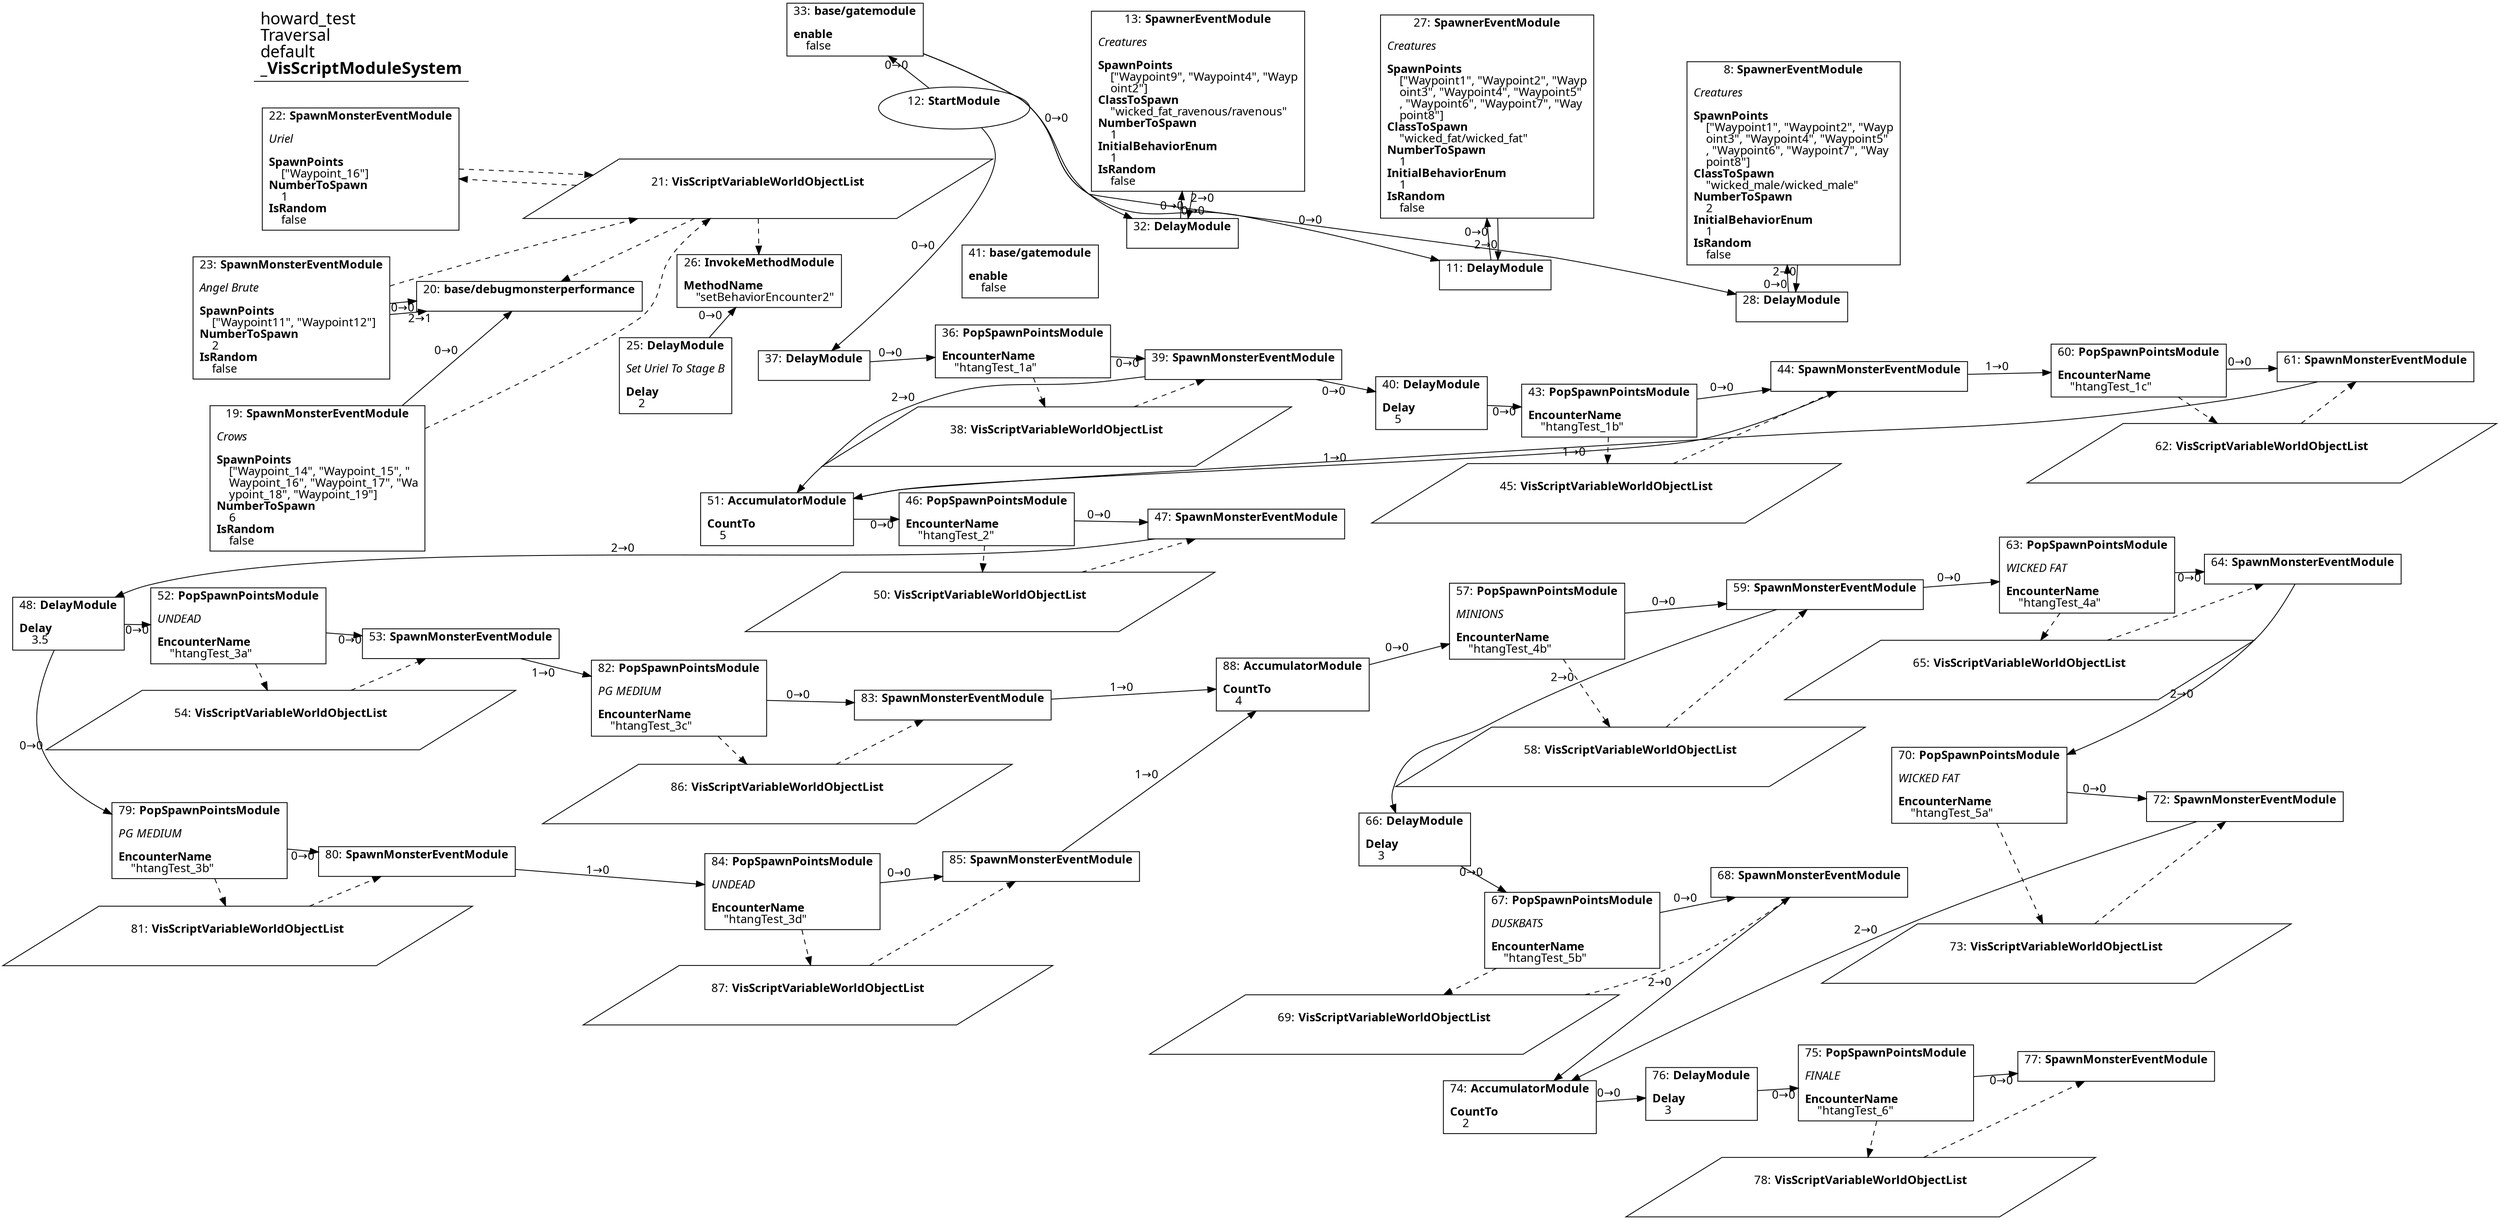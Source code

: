 digraph {
    layout = fdp;
    overlap = prism;
    sep = "+16";
    splines = spline;

    node [ shape = box ];

    graph [ fontname = "Segoe UI" ];
    node [ fontname = "Segoe UI" ];
    edge [ fontname = "Segoe UI" ];

    8 [ label = <8: <b>SpawnerEventModule</b><br/><br/><i>Creatures<br align="left"/></i><br align="left"/><b>SpawnPoints</b><br align="left"/>    [&quot;Waypoint1&quot;, &quot;Waypoint2&quot;, &quot;Wayp<br align="left"/>    oint3&quot;, &quot;Waypoint4&quot;, &quot;Waypoint5&quot;<br align="left"/>    , &quot;Waypoint6&quot;, &quot;Waypoint7&quot;, &quot;Way<br align="left"/>    point8&quot;]<br align="left"/><b>ClassToSpawn</b><br align="left"/>    &quot;wicked_male/wicked_male&quot;<br align="left"/><b>NumberToSpawn</b><br align="left"/>    2<br align="left"/><b>InitialBehaviorEnum</b><br align="left"/>    1<br align="left"/><b>IsRandom</b><br align="left"/>    false<br align="left"/>> ];
    8 [ pos = "1.3870001,0.13800001!" ];
    8 -> 28 [ label = "2→0" ];

    11 [ label = <11: <b>DelayModule</b><br/><br/>> ];
    11 [ pos = "1.1090001,-0.08400001!" ];
    11 -> 27 [ label = "0→0" ];

    12 [ label = <12: <b>StartModule</b><br/><br/>> ];
    12 [ shape = oval ]
    12 [ pos = "0.16800001,0.23200001!" ];
    12 -> 33 [ label = "0→0" ];
    12 -> 37 [ label = "0→0" ];

    13 [ label = <13: <b>SpawnerEventModule</b><br/><br/><i>Creatures<br align="left"/></i><br align="left"/><b>SpawnPoints</b><br align="left"/>    [&quot;Waypoint9&quot;, &quot;Waypoint4&quot;, &quot;Wayp<br align="left"/>    oint2&quot;]<br align="left"/><b>ClassToSpawn</b><br align="left"/>    &quot;wicked_fat_ravenous/ravenous&quot;<br align="left"/><b>NumberToSpawn</b><br align="left"/>    1<br align="left"/><b>InitialBehaviorEnum</b><br align="left"/>    1<br align="left"/><b>IsRandom</b><br align="left"/>    false<br align="left"/>> ];
    13 [ pos = "0.80100006,0.17300001!" ];
    13 -> 32 [ label = "2→0" ];

    19 [ label = <19: <b>SpawnMonsterEventModule</b><br/><br/><i>Crows<br align="left"/></i><br align="left"/><b>SpawnPoints</b><br align="left"/>    [&quot;Waypoint_14&quot;, &quot;Waypoint_15&quot;, &quot;<br align="left"/>    Waypoint_16&quot;, &quot;Waypoint_17&quot;, &quot;Wa<br align="left"/>    ypoint_18&quot;, &quot;Waypoint_19&quot;]<br align="left"/><b>NumberToSpawn</b><br align="left"/>    6<br align="left"/><b>IsRandom</b><br align="left"/>    false<br align="left"/>> ];
    19 [ pos = "-0.96300006,-0.29700002!" ];
    19 -> 20 [ label = "0→0" ];
    19 -> 21 [ style = dashed ];

    20 [ label = <20: <b>base/debugmonsterperformance</b><br/><br/>> ];
    20 [ pos = "-0.67800003,-0.038000003!" ];
    21 -> 20 [ style = dashed ];

    21 [ label = <21: <b>VisScriptVariableWorldObjectList</b><br/><br/>> ];
    21 [ shape = parallelogram ]
    21 [ pos = "-0.42700002,0.124000005!" ];

    22 [ label = <22: <b>SpawnMonsterEventModule</b><br/><br/><i>Uriel<br align="left"/></i><br align="left"/><b>SpawnPoints</b><br align="left"/>    [&quot;Waypoint_16&quot;]<br align="left"/><b>NumberToSpawn</b><br align="left"/>    1<br align="left"/><b>IsRandom</b><br align="left"/>    false<br align="left"/>> ];
    22 [ pos = "-0.98100007,0.22700001!" ];
    22 -> 21 [ style = dashed ];
    21 -> 22 [ style = dashed ];

    23 [ label = <23: <b>SpawnMonsterEventModule</b><br/><br/><i>Angel Brute<br align="left"/></i><br align="left"/><b>SpawnPoints</b><br align="left"/>    [&quot;Waypoint11&quot;, &quot;Waypoint12&quot;]<br align="left"/><b>NumberToSpawn</b><br align="left"/>    2<br align="left"/><b>IsRandom</b><br align="left"/>    false<br align="left"/>> ];
    23 [ pos = "-0.97400004,-0.030000001!" ];
    23 -> 20 [ label = "0→0" ];
    23 -> 20 [ label = "2→1" ];
    23 -> 21 [ style = dashed ];

    25 [ label = <25: <b>DelayModule</b><br/><br/><i>Set Uriel To Stage B<br align="left"/></i><br align="left"/><b>Delay</b><br align="left"/>    2<br align="left"/>> ];
    25 [ pos = "-0.386,-0.20300001!" ];
    25 -> 26 [ label = "0→0" ];

    26 [ label = <26: <b>InvokeMethodModule</b><br/><br/><b>MethodName</b><br align="left"/>    &quot;setBehaviorEncounter2&quot;<br align="left"/>> ];
    26 [ pos = "-0.381,-0.024!" ];
    21 -> 26 [ style = dashed ];

    27 [ label = <27: <b>SpawnerEventModule</b><br/><br/><i>Creatures<br align="left"/></i><br align="left"/><b>SpawnPoints</b><br align="left"/>    [&quot;Waypoint1&quot;, &quot;Waypoint2&quot;, &quot;Wayp<br align="left"/>    oint3&quot;, &quot;Waypoint4&quot;, &quot;Waypoint5&quot;<br align="left"/>    , &quot;Waypoint6&quot;, &quot;Waypoint7&quot;, &quot;Way<br align="left"/>    point8&quot;]<br align="left"/><b>ClassToSpawn</b><br align="left"/>    &quot;wicked_fat/wicked_fat&quot;<br align="left"/><b>NumberToSpawn</b><br align="left"/>    1<br align="left"/><b>InitialBehaviorEnum</b><br align="left"/>    1<br align="left"/><b>IsRandom</b><br align="left"/>    false<br align="left"/>> ];
    27 [ pos = "1.167,0.2!" ];
    27 -> 11 [ label = "2→0" ];

    28 [ label = <28: <b>DelayModule</b><br/><br/>> ];
    28 [ pos = "1.389,-0.078!" ];
    28 -> 8 [ label = "0→0" ];

    32 [ label = <32: <b>DelayModule</b><br/><br/>> ];
    32 [ pos = "0.726,-0.036000002!" ];
    32 -> 13 [ label = "0→0" ];

    33 [ label = <33: <b>base/gatemodule</b><br/><br/><b>enable</b><br align="left"/>    false<br align="left"/>> ];
    33 [ pos = "0.611,0.22800002!" ];
    33 -> 32 [ label = "0→0" ];
    33 -> 11 [ label = "0→0" ];
    33 -> 28 [ label = "0→0" ];

    36 [ label = <36: <b>PopSpawnPointsModule</b><br/><br/><b>EncounterName</b><br align="left"/>    &quot;htangTest_1a&quot;<br align="left"/>> ];
    36 [ pos = "0.35300002,-0.45600003!" ];
    36 -> 39 [ label = "0→0" ];
    36 -> 38 [ style = dashed ];

    37 [ label = <37: <b>DelayModule</b><br/><br/>> ];
    37 [ pos = "0.20600002,-0.46300003!" ];
    37 -> 36 [ label = "0→0" ];

    38 [ label = <38: <b>VisScriptVariableWorldObjectList</b><br/><br/>> ];
    38 [ shape = parallelogram ]
    38 [ pos = "0.395,-0.619!" ];

    39 [ label = <39: <b>SpawnMonsterEventModule</b><br/><br/>> ];
    39 [ pos = "0.61200005,-0.45400003!" ];
    39 -> 40 [ label = "0→0" ];
    39 -> 51 [ label = "2→0" ];
    38 -> 39 [ style = dashed ];

    40 [ label = <40: <b>DelayModule</b><br/><br/><b>Delay</b><br align="left"/>    5<br align="left"/>> ];
    40 [ pos = "0.96700007,-0.44500002!" ];
    40 -> 43 [ label = "0→0" ];

    41 [ label = <41: <b>base/gatemodule</b><br/><br/><b>enable</b><br align="left"/>    false<br align="left"/>> ];
    41 [ pos = "0.38500002,-0.15300001!" ];

    43 [ label = <43: <b>PopSpawnPointsModule</b><br/><br/><b>EncounterName</b><br align="left"/>    &quot;htangTest_1b&quot;<br align="left"/>> ];
    43 [ pos = "1.136,-0.44500002!" ];
    43 -> 44 [ label = "0→0" ];
    43 -> 45 [ style = dashed ];

    44 [ label = <44: <b>SpawnMonsterEventModule</b><br/><br/>> ];
    44 [ pos = "1.4530001,-0.41900003!" ];
    44 -> 60 [ label = "1→0" ];
    44 -> 51 [ label = "1→0" ];
    45 -> 44 [ style = dashed ];

    45 [ label = <45: <b>VisScriptVariableWorldObjectList</b><br/><br/>> ];
    45 [ shape = parallelogram ]
    45 [ pos = "1.1550001,-0.611!" ];

    46 [ label = <46: <b>PopSpawnPointsModule</b><br/><br/><b>EncounterName</b><br align="left"/>    &quot;htangTest_2&quot;<br align="left"/>> ];
    46 [ pos = "0.35000002,-0.72!" ];
    46 -> 47 [ label = "0→0" ];
    46 -> 50 [ style = dashed ];

    47 [ label = <47: <b>SpawnMonsterEventModule</b><br/><br/>> ];
    47 [ pos = "0.62100005,-0.71500003!" ];
    47 -> 48 [ label = "2→0" ];
    50 -> 47 [ style = dashed ];

    48 [ label = <48: <b>DelayModule</b><br/><br/><b>Delay</b><br align="left"/>    3.5<br align="left"/>> ];
    48 [ pos = "-0.65400004,-1.0040001!" ];
    48 -> 52 [ label = "0→0" ];
    48 -> 79 [ label = "0→0" ];

    50 [ label = <50: <b>VisScriptVariableWorldObjectList</b><br/><br/>> ];
    50 [ shape = parallelogram ]
    50 [ pos = "0.37300003,-0.8880001!" ];

    51 [ label = <51: <b>AccumulatorModule</b><br/><br/><b>CountTo</b><br align="left"/>    5<br align="left"/>> ];
    51 [ pos = "0.142,-0.72800004!" ];
    51 -> 46 [ label = "0→0" ];

    52 [ label = <52: <b>PopSpawnPointsModule</b><br/><br/><i>UNDEAD<br align="left"/></i><br align="left"/><b>EncounterName</b><br align="left"/>    &quot;htangTest_3a&quot;<br align="left"/>> ];
    52 [ pos = "-0.49100003,-1.0170001!" ];
    52 -> 53 [ label = "0→0" ];
    52 -> 54 [ style = dashed ];

    53 [ label = <53: <b>SpawnMonsterEventModule</b><br/><br/>> ];
    53 [ pos = "-0.24400002,-1.013!" ];
    53 -> 82 [ label = "1→0" ];
    54 -> 53 [ style = dashed ];

    54 [ label = <54: <b>VisScriptVariableWorldObjectList</b><br/><br/>> ];
    54 [ shape = parallelogram ]
    54 [ pos = "-0.467,-1.176!" ];

    57 [ label = <57: <b>PopSpawnPointsModule</b><br/><br/><i>MINIONS<br align="left"/></i><br align="left"/><b>EncounterName</b><br align="left"/>    &quot;htangTest_4b&quot;<br align="left"/>> ];
    57 [ pos = "0.94900006,-0.98700005!" ];
    57 -> 59 [ label = "0→0" ];
    57 -> 58 [ style = dashed ];

    58 [ label = <58: <b>VisScriptVariableWorldObjectList</b><br/><br/>> ];
    58 [ shape = parallelogram ]
    58 [ pos = "1.006,-1.19!" ];

    59 [ label = <59: <b>SpawnMonsterEventModule</b><br/><br/>> ];
    59 [ pos = "1.2650001,-0.98!" ];
    59 -> 63 [ label = "0→0" ];
    59 -> 66 [ label = "2→0" ];
    58 -> 59 [ style = dashed ];

    60 [ label = <60: <b>PopSpawnPointsModule</b><br/><br/><b>EncounterName</b><br align="left"/>    &quot;htangTest_1c&quot;<br align="left"/>> ];
    60 [ pos = "1.7730001,-0.416!" ];
    60 -> 61 [ label = "0→0" ];
    60 -> 62 [ style = dashed ];

    61 [ label = <61: <b>SpawnMonsterEventModule</b><br/><br/>> ];
    61 [ pos = "2.055,-0.41000003!" ];
    61 -> 51 [ label = "1→0" ];
    62 -> 61 [ style = dashed ];

    62 [ label = <62: <b>VisScriptVariableWorldObjectList</b><br/><br/>> ];
    62 [ shape = parallelogram ]
    62 [ pos = "1.863,-0.634!" ];

    63 [ label = <63: <b>PopSpawnPointsModule</b><br/><br/><i>WICKED FAT<br align="left"/></i><br align="left"/><b>EncounterName</b><br align="left"/>    &quot;htangTest_4a&quot;<br align="left"/>> ];
    63 [ pos = "1.6110001,-0.9850001!" ];
    63 -> 64 [ label = "0→0" ];
    63 -> 65 [ style = dashed ];

    64 [ label = <64: <b>SpawnMonsterEventModule</b><br/><br/>> ];
    64 [ pos = "1.8720001,-0.975!" ];
    64 -> 70 [ label = "2→0" ];
    65 -> 64 [ style = dashed ];

    65 [ label = <65: <b>VisScriptVariableWorldObjectList</b><br/><br/>> ];
    65 [ shape = parallelogram ]
    65 [ pos = "1.6910001,-1.2550001!" ];

    66 [ label = <66: <b>DelayModule</b><br/><br/><b>Delay</b><br align="left"/>    3<br align="left"/>> ];
    66 [ pos = "0.93000007,-1.2850001!" ];
    66 -> 67 [ label = "0→0" ];

    67 [ label = <67: <b>PopSpawnPointsModule</b><br/><br/><i>DUSKBATS<br align="left"/></i><br align="left"/><b>EncounterName</b><br align="left"/>    &quot;htangTest_5b&quot;<br align="left"/>> ];
    67 [ pos = "1.0550001,-1.414!" ];
    67 -> 68 [ label = "0→0" ];
    67 -> 69 [ style = dashed ];

    68 [ label = <68: <b>SpawnMonsterEventModule</b><br/><br/>> ];
    68 [ pos = "1.3330001,-1.414!" ];
    68 -> 74 [ label = "2→0" ];
    69 -> 68 [ style = dashed ];

    69 [ label = <69: <b>VisScriptVariableWorldObjectList</b><br/><br/>> ];
    69 [ shape = parallelogram ]
    69 [ pos = "1.0630001,-1.631!" ];

    70 [ label = <70: <b>PopSpawnPointsModule</b><br/><br/><i>WICKED FAT<br align="left"/></i><br align="left"/><b>EncounterName</b><br align="left"/>    &quot;htangTest_5a&quot;<br align="left"/>> ];
    70 [ pos = "1.8270001,-1.4100001!" ];
    70 -> 72 [ label = "0→0" ];
    70 -> 73 [ style = dashed ];

    72 [ label = <72: <b>SpawnMonsterEventModule</b><br/><br/>> ];
    72 [ pos = "2.1430001,-1.411!" ];
    72 -> 74 [ label = "2→0" ];
    73 -> 72 [ style = dashed ];

    73 [ label = <73: <b>VisScriptVariableWorldObjectList</b><br/><br/>> ];
    73 [ shape = parallelogram ]
    73 [ pos = "1.8550001,-1.5730001!" ];

    74 [ label = <74: <b>AccumulatorModule</b><br/><br/><b>CountTo</b><br align="left"/>    2<br align="left"/>> ];
    74 [ pos = "1.2950001,-1.7680001!" ];
    74 -> 76 [ label = "0→0" ];

    75 [ label = <75: <b>PopSpawnPointsModule</b><br/><br/><i>FINALE<br align="left"/></i><br align="left"/><b>EncounterName</b><br align="left"/>    &quot;htangTest_6&quot;<br align="left"/>> ];
    75 [ pos = "1.682,-1.7700001!" ];
    75 -> 77 [ label = "0→0" ];
    75 -> 78 [ style = dashed ];

    76 [ label = <76: <b>DelayModule</b><br/><br/><b>Delay</b><br align="left"/>    3<br align="left"/>> ];
    76 [ pos = "1.5500001,-1.7700001!" ];
    76 -> 75 [ label = "0→0" ];

    77 [ label = <77: <b>SpawnMonsterEventModule</b><br/><br/>> ];
    77 [ pos = "2.02,-1.761!" ];
    78 -> 77 [ style = dashed ];

    78 [ label = <78: <b>VisScriptVariableWorldObjectList</b><br/><br/>> ];
    78 [ shape = parallelogram ]
    78 [ pos = "1.7390001,-1.9380001!" ];

    79 [ label = <79: <b>PopSpawnPointsModule</b><br/><br/><i>PG MEDIUM<br align="left"/></i><br align="left"/><b>EncounterName</b><br align="left"/>    &quot;htangTest_3b&quot;<br align="left"/>> ];
    79 [ pos = "-0.54,-1.269!" ];
    79 -> 80 [ label = "0→0" ];
    79 -> 81 [ style = dashed ];

    80 [ label = <80: <b>SpawnMonsterEventModule</b><br/><br/>> ];
    80 [ pos = "-0.246,-1.2800001!" ];
    80 -> 84 [ label = "1→0" ];
    81 -> 80 [ style = dashed ];

    81 [ label = <81: <b>VisScriptVariableWorldObjectList</b><br/><br/>> ];
    81 [ shape = parallelogram ]
    81 [ pos = "-0.505,-1.432!" ];

    82 [ label = <82: <b>PopSpawnPointsModule</b><br/><br/><i>PG MEDIUM<br align="left"/></i><br align="left"/><b>EncounterName</b><br align="left"/>    &quot;htangTest_3c&quot;<br align="left"/>> ];
    82 [ pos = "0.060000002,-1.016!" ];
    82 -> 83 [ label = "0→0" ];
    82 -> 86 [ style = dashed ];

    83 [ label = <83: <b>SpawnMonsterEventModule</b><br/><br/>> ];
    83 [ pos = "0.317,-1.018!" ];
    83 -> 88 [ label = "1→0" ];
    86 -> 83 [ style = dashed ];

    84 [ label = <84: <b>PopSpawnPointsModule</b><br/><br/><i>UNDEAD<br align="left"/></i><br align="left"/><b>EncounterName</b><br align="left"/>    &quot;htangTest_3d&quot;<br align="left"/>> ];
    84 [ pos = "0.069000006,-1.2800001!" ];
    84 -> 85 [ label = "0→0" ];
    84 -> 87 [ style = dashed ];

    85 [ label = <85: <b>SpawnMonsterEventModule</b><br/><br/>> ];
    85 [ pos = "0.333,-1.273!" ];
    85 -> 88 [ label = "1→0" ];
    87 -> 85 [ style = dashed ];

    86 [ label = <86: <b>VisScriptVariableWorldObjectList</b><br/><br/>> ];
    86 [ shape = parallelogram ]
    86 [ pos = "0.083000004,-1.184!" ];

    87 [ label = <87: <b>VisScriptVariableWorldObjectList</b><br/><br/>> ];
    87 [ shape = parallelogram ]
    87 [ pos = "0.106000006,-1.468!" ];

    88 [ label = <88: <b>AccumulatorModule</b><br/><br/><b>CountTo</b><br align="left"/>    4<br align="left"/>> ];
    88 [ pos = "0.68200004,-1.0020001!" ];
    88 -> 57 [ label = "0→0" ];

    title [ pos = "-0.98200005,0.23300001!" ];
    title [ shape = underline ];
    title [ label = <<font point-size="20">howard_test<br align="left"/>Traversal<br align="left"/>default<br align="left"/><b>_VisScriptModuleSystem</b><br align="left"/></font>> ];
}
